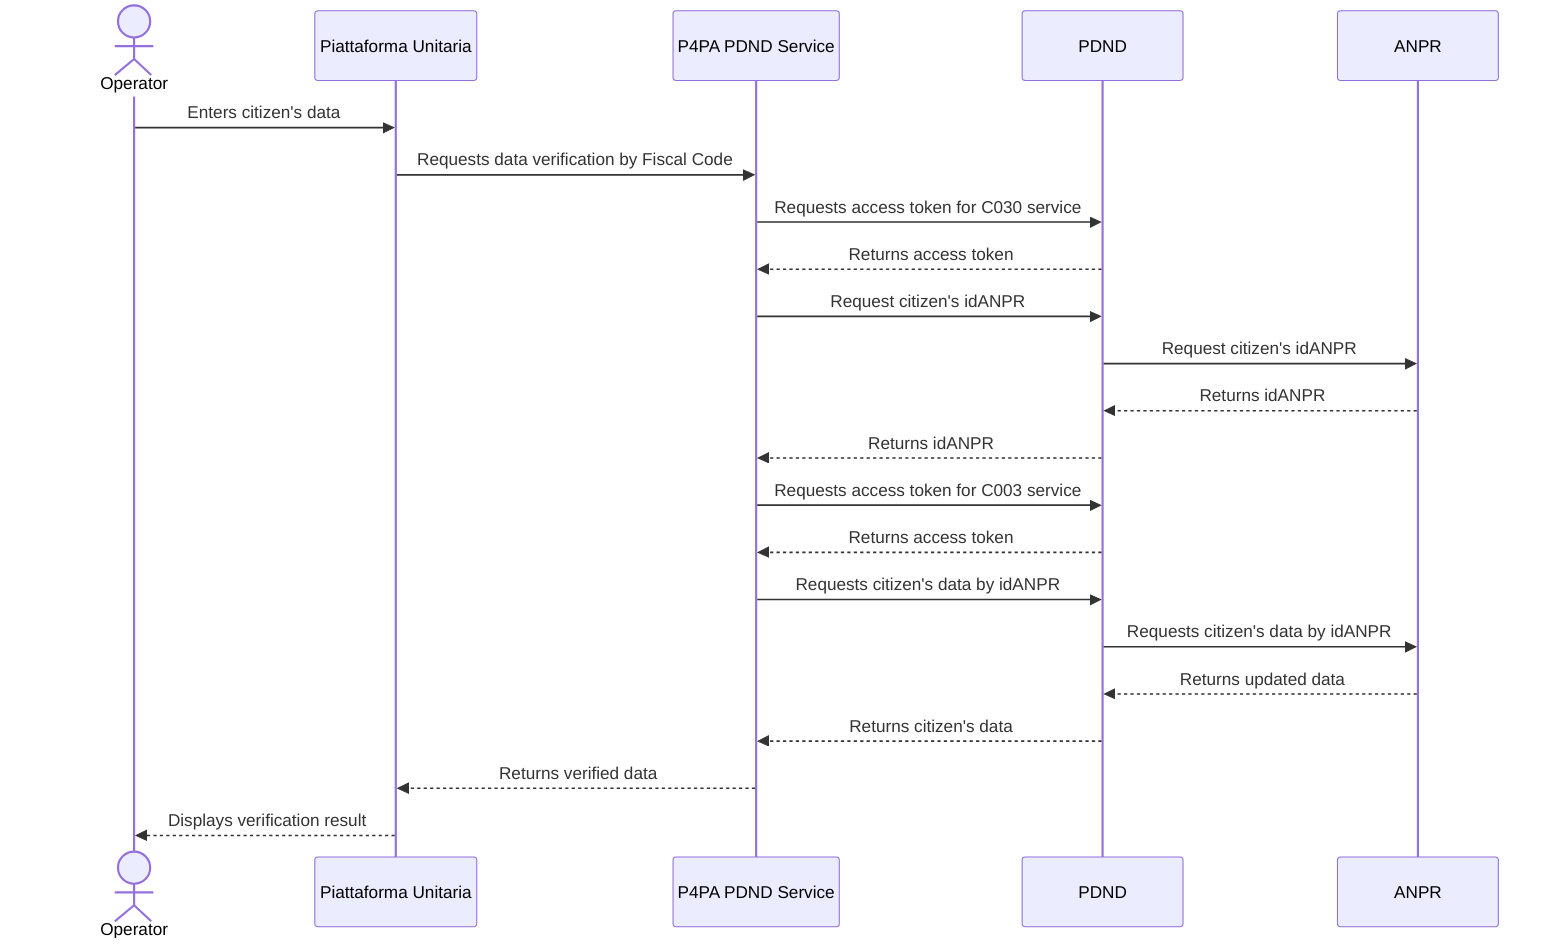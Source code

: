 sequenceDiagram
    actor Operator as Operator
    participant PU as Piattaforma Unitaria
    participant PDNDService as P4PA PDND Service
    participant PDND as PDND
    participant ANPR as ANPR

    Operator->>PU: Enters citizen's data
    PU->>PDNDService: Requests data verification by Fiscal Code
    PDNDService->>PDND: Requests access token for C030 service
    PDND-->>PDNDService: Returns access token
    PDNDService->>PDND: Request citizen's idANPR
    PDND->>ANPR: Request citizen's idANPR
    ANPR-->>PDND: Returns idANPR
    PDND-->>PDNDService: Returns idANPR
    PDNDService->>PDND: Requests access token for C003 service
    PDND-->>PDNDService: Returns access token
    PDNDService->>PDND: Requests citizen's data by idANPR
    PDND->>ANPR: Requests citizen's data by idANPR
    ANPR-->>PDND: Returns updated data
    PDND-->>PDNDService: Returns citizen's data
    PDNDService-->>PU: Returns verified data
    PU-->>Operator: Displays verification result